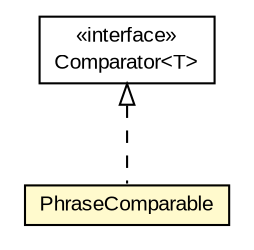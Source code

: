 #!/usr/local/bin/dot
#
# Class diagram 
# Generated by UMLGraph version R5_6-24-gf6e263 (http://www.umlgraph.org/)
#

digraph G {
	edge [fontname="arial",fontsize=10,labelfontname="arial",labelfontsize=10];
	node [fontname="arial",fontsize=10,shape=plaintext];
	nodesep=0.25;
	ranksep=0.5;
	// edu.arizona.biosemantics.semanticmarkup.ling.normalize.lib.PhraseComparable
	c117241 [label=<<table title="edu.arizona.biosemantics.semanticmarkup.ling.normalize.lib.PhraseComparable" border="0" cellborder="1" cellspacing="0" cellpadding="2" port="p" bgcolor="lemonChiffon" href="./PhraseComparable.html">
		<tr><td><table border="0" cellspacing="0" cellpadding="1">
<tr><td align="center" balign="center"> PhraseComparable </td></tr>
		</table></td></tr>
		</table>>, URL="./PhraseComparable.html", fontname="arial", fontcolor="black", fontsize=10.0];
	//edu.arizona.biosemantics.semanticmarkup.ling.normalize.lib.PhraseComparable implements java.util.Comparator<T>
	c117489:p -> c117241:p [dir=back,arrowtail=empty,style=dashed];
	// java.util.Comparator<T>
	c117489 [label=<<table title="java.util.Comparator" border="0" cellborder="1" cellspacing="0" cellpadding="2" port="p" href="http://java.sun.com/j2se/1.4.2/docs/api/java/util/Comparator.html">
		<tr><td><table border="0" cellspacing="0" cellpadding="1">
<tr><td align="center" balign="center"> &#171;interface&#187; </td></tr>
<tr><td align="center" balign="center"> Comparator&lt;T&gt; </td></tr>
		</table></td></tr>
		</table>>, URL="http://java.sun.com/j2se/1.4.2/docs/api/java/util/Comparator.html", fontname="arial", fontcolor="black", fontsize=10.0];
}

